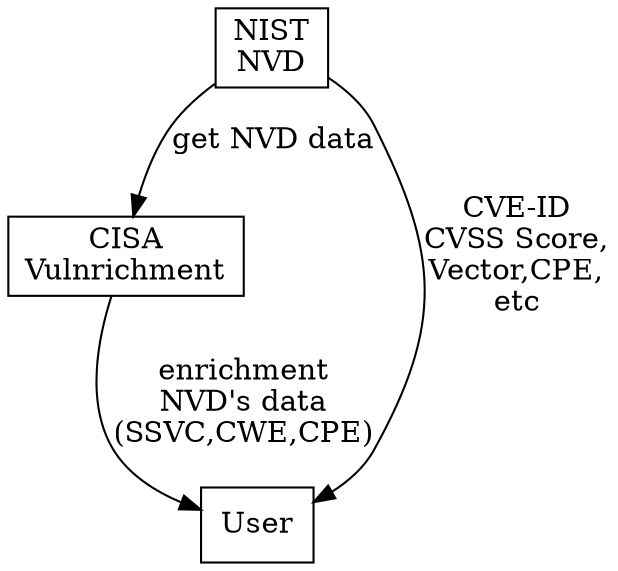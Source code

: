 digraph usage {
    node[shape=box];
    NVD [label="NIST\nNVD"];
    Vulnrichment [label="CISA\nVulnrichment"];
    User;

    NVD -> User [label="CVE-ID\nCVSS Score,\nVector,CPE,\netc"];
    NVD -> Vulnrichment [label="get NVD data"];
    Vulnrichment -> User [label="enrichment\nNVD's data\n(SSVC,CWE,CPE)"];
}